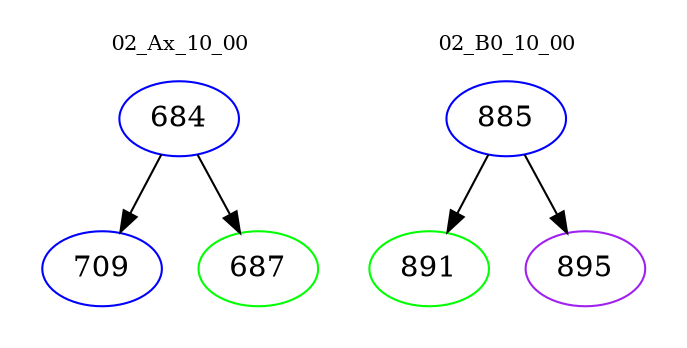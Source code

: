 digraph{
subgraph cluster_0 {
color = white
label = "02_Ax_10_00";
fontsize=10;
T0_684 [label="684", color="blue"]
T0_684 -> T0_709 [color="black"]
T0_709 [label="709", color="blue"]
T0_684 -> T0_687 [color="black"]
T0_687 [label="687", color="green"]
}
subgraph cluster_1 {
color = white
label = "02_B0_10_00";
fontsize=10;
T1_885 [label="885", color="blue"]
T1_885 -> T1_891 [color="black"]
T1_891 [label="891", color="green"]
T1_885 -> T1_895 [color="black"]
T1_895 [label="895", color="purple"]
}
}
